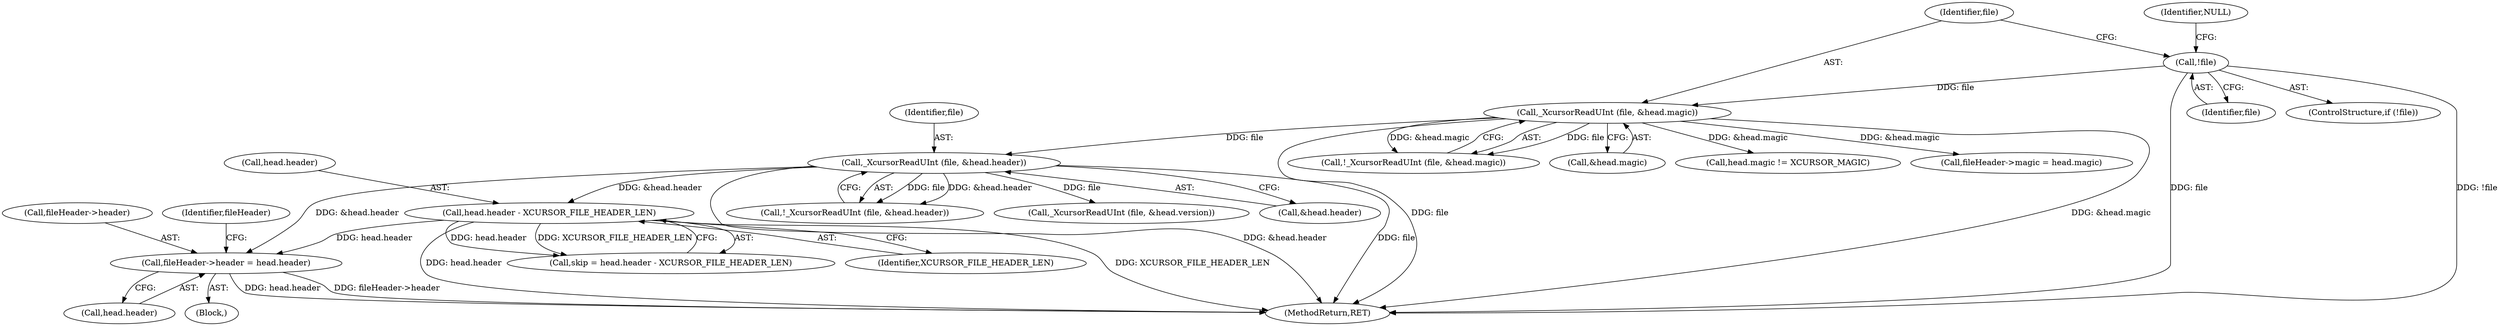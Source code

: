 digraph "0_xcursor_4794b5dd34688158fb51a2943032569d3780c4b8@pointer" {
"1000484" [label="(Call,fileHeader->header = head.header)"];
"1000420" [label="(Call,_XcursorReadUInt (file, &head.header))"];
"1000402" [label="(Call,_XcursorReadUInt (file, &head.magic))"];
"1000396" [label="(Call,!file)"];
"1000450" [label="(Call,head.header - XCURSOR_FILE_HEADER_LEN)"];
"1000397" [label="(Identifier,file)"];
"1000401" [label="(Call,!_XcursorReadUInt (file, &head.magic))"];
"1000450" [label="(Call,head.header - XCURSOR_FILE_HEADER_LEN)"];
"1000395" [label="(ControlStructure,if (!file))"];
"1000403" [label="(Identifier,file)"];
"1000485" [label="(Call,fileHeader->header)"];
"1000448" [label="(Call,skip = head.header - XCURSOR_FILE_HEADER_LEN)"];
"1000493" [label="(Identifier,fileHeader)"];
"1000488" [label="(Call,head.header)"];
"1000451" [label="(Call,head.header)"];
"1000484" [label="(Call,fileHeader->header = head.header)"];
"1000419" [label="(Call,!_XcursorReadUInt (file, &head.header))"];
"1000404" [label="(Call,&head.magic)"];
"1000411" [label="(Call,head.magic != XCURSOR_MAGIC)"];
"1000454" [label="(Identifier,XCURSOR_FILE_HEADER_LEN)"];
"1000477" [label="(Call,fileHeader->magic = head.magic)"];
"1000396" [label="(Call,!file)"];
"1000402" [label="(Call,_XcursorReadUInt (file, &head.magic))"];
"1000420" [label="(Call,_XcursorReadUInt (file, &head.header))"];
"1000430" [label="(Call,_XcursorReadUInt (file, &head.version))"];
"1000421" [label="(Identifier,file)"];
"1000422" [label="(Call,&head.header)"];
"1000399" [label="(Identifier,NULL)"];
"1000390" [label="(Block,)"];
"1001171" [label="(MethodReturn,RET)"];
"1000484" -> "1000390"  [label="AST: "];
"1000484" -> "1000488"  [label="CFG: "];
"1000485" -> "1000484"  [label="AST: "];
"1000488" -> "1000484"  [label="AST: "];
"1000493" -> "1000484"  [label="CFG: "];
"1000484" -> "1001171"  [label="DDG: head.header"];
"1000484" -> "1001171"  [label="DDG: fileHeader->header"];
"1000420" -> "1000484"  [label="DDG: &head.header"];
"1000450" -> "1000484"  [label="DDG: head.header"];
"1000420" -> "1000419"  [label="AST: "];
"1000420" -> "1000422"  [label="CFG: "];
"1000421" -> "1000420"  [label="AST: "];
"1000422" -> "1000420"  [label="AST: "];
"1000419" -> "1000420"  [label="CFG: "];
"1000420" -> "1001171"  [label="DDG: &head.header"];
"1000420" -> "1001171"  [label="DDG: file"];
"1000420" -> "1000419"  [label="DDG: file"];
"1000420" -> "1000419"  [label="DDG: &head.header"];
"1000402" -> "1000420"  [label="DDG: file"];
"1000420" -> "1000430"  [label="DDG: file"];
"1000420" -> "1000450"  [label="DDG: &head.header"];
"1000402" -> "1000401"  [label="AST: "];
"1000402" -> "1000404"  [label="CFG: "];
"1000403" -> "1000402"  [label="AST: "];
"1000404" -> "1000402"  [label="AST: "];
"1000401" -> "1000402"  [label="CFG: "];
"1000402" -> "1001171"  [label="DDG: &head.magic"];
"1000402" -> "1001171"  [label="DDG: file"];
"1000402" -> "1000401"  [label="DDG: file"];
"1000402" -> "1000401"  [label="DDG: &head.magic"];
"1000396" -> "1000402"  [label="DDG: file"];
"1000402" -> "1000411"  [label="DDG: &head.magic"];
"1000402" -> "1000477"  [label="DDG: &head.magic"];
"1000396" -> "1000395"  [label="AST: "];
"1000396" -> "1000397"  [label="CFG: "];
"1000397" -> "1000396"  [label="AST: "];
"1000399" -> "1000396"  [label="CFG: "];
"1000403" -> "1000396"  [label="CFG: "];
"1000396" -> "1001171"  [label="DDG: !file"];
"1000396" -> "1001171"  [label="DDG: file"];
"1000450" -> "1000448"  [label="AST: "];
"1000450" -> "1000454"  [label="CFG: "];
"1000451" -> "1000450"  [label="AST: "];
"1000454" -> "1000450"  [label="AST: "];
"1000448" -> "1000450"  [label="CFG: "];
"1000450" -> "1001171"  [label="DDG: head.header"];
"1000450" -> "1001171"  [label="DDG: XCURSOR_FILE_HEADER_LEN"];
"1000450" -> "1000448"  [label="DDG: head.header"];
"1000450" -> "1000448"  [label="DDG: XCURSOR_FILE_HEADER_LEN"];
}
